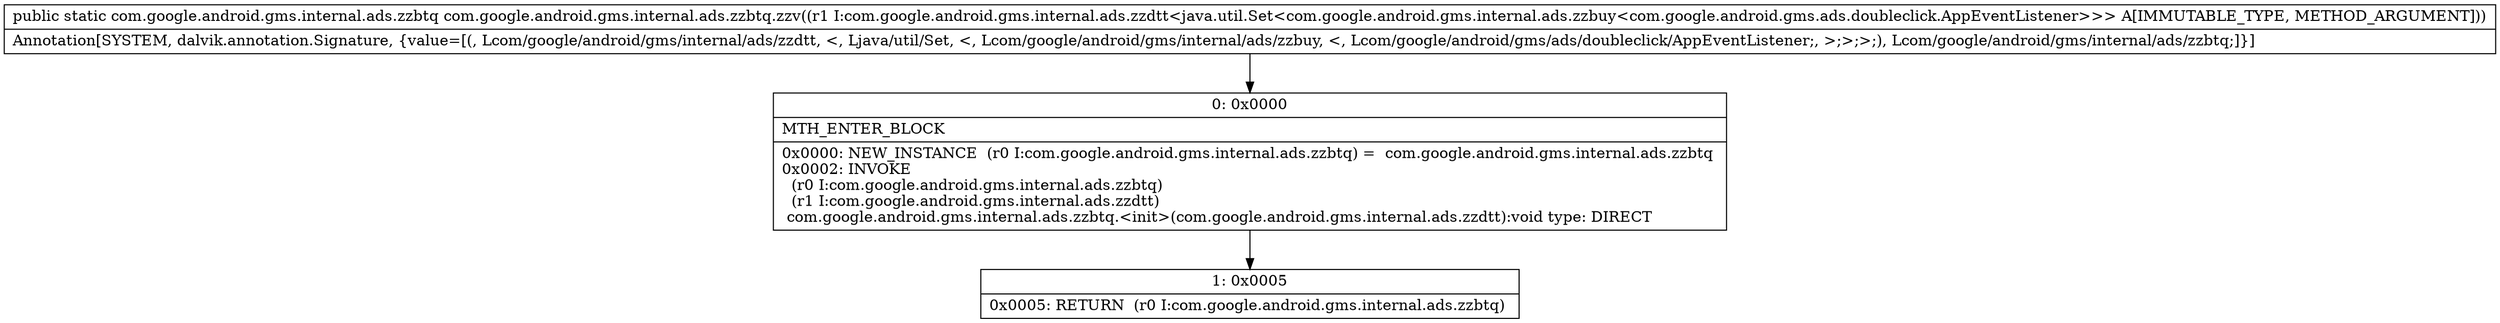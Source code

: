 digraph "CFG forcom.google.android.gms.internal.ads.zzbtq.zzv(Lcom\/google\/android\/gms\/internal\/ads\/zzdtt;)Lcom\/google\/android\/gms\/internal\/ads\/zzbtq;" {
Node_0 [shape=record,label="{0\:\ 0x0000|MTH_ENTER_BLOCK\l|0x0000: NEW_INSTANCE  (r0 I:com.google.android.gms.internal.ads.zzbtq) =  com.google.android.gms.internal.ads.zzbtq \l0x0002: INVOKE  \l  (r0 I:com.google.android.gms.internal.ads.zzbtq)\l  (r1 I:com.google.android.gms.internal.ads.zzdtt)\l com.google.android.gms.internal.ads.zzbtq.\<init\>(com.google.android.gms.internal.ads.zzdtt):void type: DIRECT \l}"];
Node_1 [shape=record,label="{1\:\ 0x0005|0x0005: RETURN  (r0 I:com.google.android.gms.internal.ads.zzbtq) \l}"];
MethodNode[shape=record,label="{public static com.google.android.gms.internal.ads.zzbtq com.google.android.gms.internal.ads.zzbtq.zzv((r1 I:com.google.android.gms.internal.ads.zzdtt\<java.util.Set\<com.google.android.gms.internal.ads.zzbuy\<com.google.android.gms.ads.doubleclick.AppEventListener\>\>\> A[IMMUTABLE_TYPE, METHOD_ARGUMENT]))  | Annotation[SYSTEM, dalvik.annotation.Signature, \{value=[(, Lcom\/google\/android\/gms\/internal\/ads\/zzdtt, \<, Ljava\/util\/Set, \<, Lcom\/google\/android\/gms\/internal\/ads\/zzbuy, \<, Lcom\/google\/android\/gms\/ads\/doubleclick\/AppEventListener;, \>;\>;\>;), Lcom\/google\/android\/gms\/internal\/ads\/zzbtq;]\}]\l}"];
MethodNode -> Node_0;
Node_0 -> Node_1;
}

